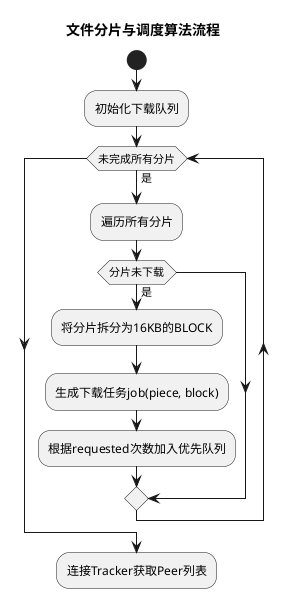 @startuml
title 文件分片与调度算法流程

|调度算法|
start
:初始化下载队列;
while (未完成所有分片) is (是)
  :遍历所有分片;
  if (分片未下载) then (是)
    :将分片拆分为16KB的BLOCK;
    :生成下载任务job(piece, block);
    :根据requested次数加入优先队列;
  endif
endwhile

:连接Tracker获取Peer列表;
@enduml
